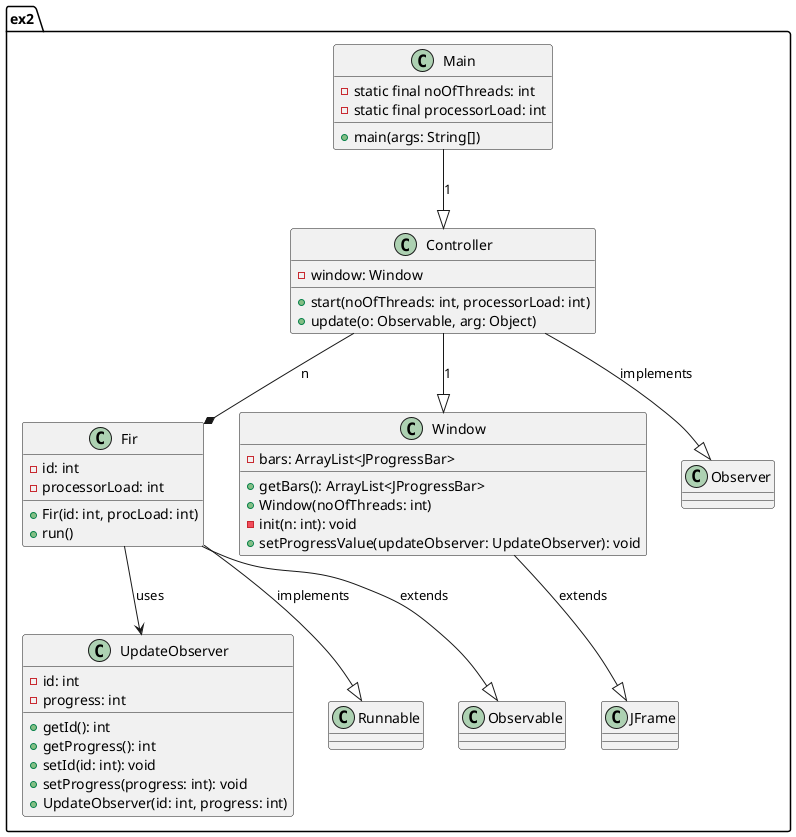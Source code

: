 @startuml
package ex2 {

    class Main {
        - static final noOfThreads: int
        - static final processorLoad: int
        + main(args: String[])
    }

    class Controller {
        - window: Window
        + start(noOfThreads: int, processorLoad: int)
        + update(o: Observable, arg: Object)
    }

    class Fir {
        - id: int
        - processorLoad: int
        + Fir(id: int, procLoad: int)
        + run()
    }

    class UpdateObserver {
        - id: int
        - progress: int
        + getId(): int
        + getProgress(): int
        + setId(id: int): void
        + setProgress(progress: int): void
        + UpdateObserver(id: int, progress: int)
    }

    class Window {
        - bars: ArrayList<JProgressBar>
        + getBars(): ArrayList<JProgressBar>
        + Window(noOfThreads: int)
        - init(n: int): void
        + setProgressValue(updateObserver: UpdateObserver): void
    }

    Main --|> Controller : 1
    Controller --|> Observer : implements
    Controller --|> Window : 1
    Controller --* Fir : "n"
    Fir --|> Runnable : implements
    Fir --|> Observable : extends
    Fir --> UpdateObserver : uses
    Window --|> JFrame : extends

}
@enduml